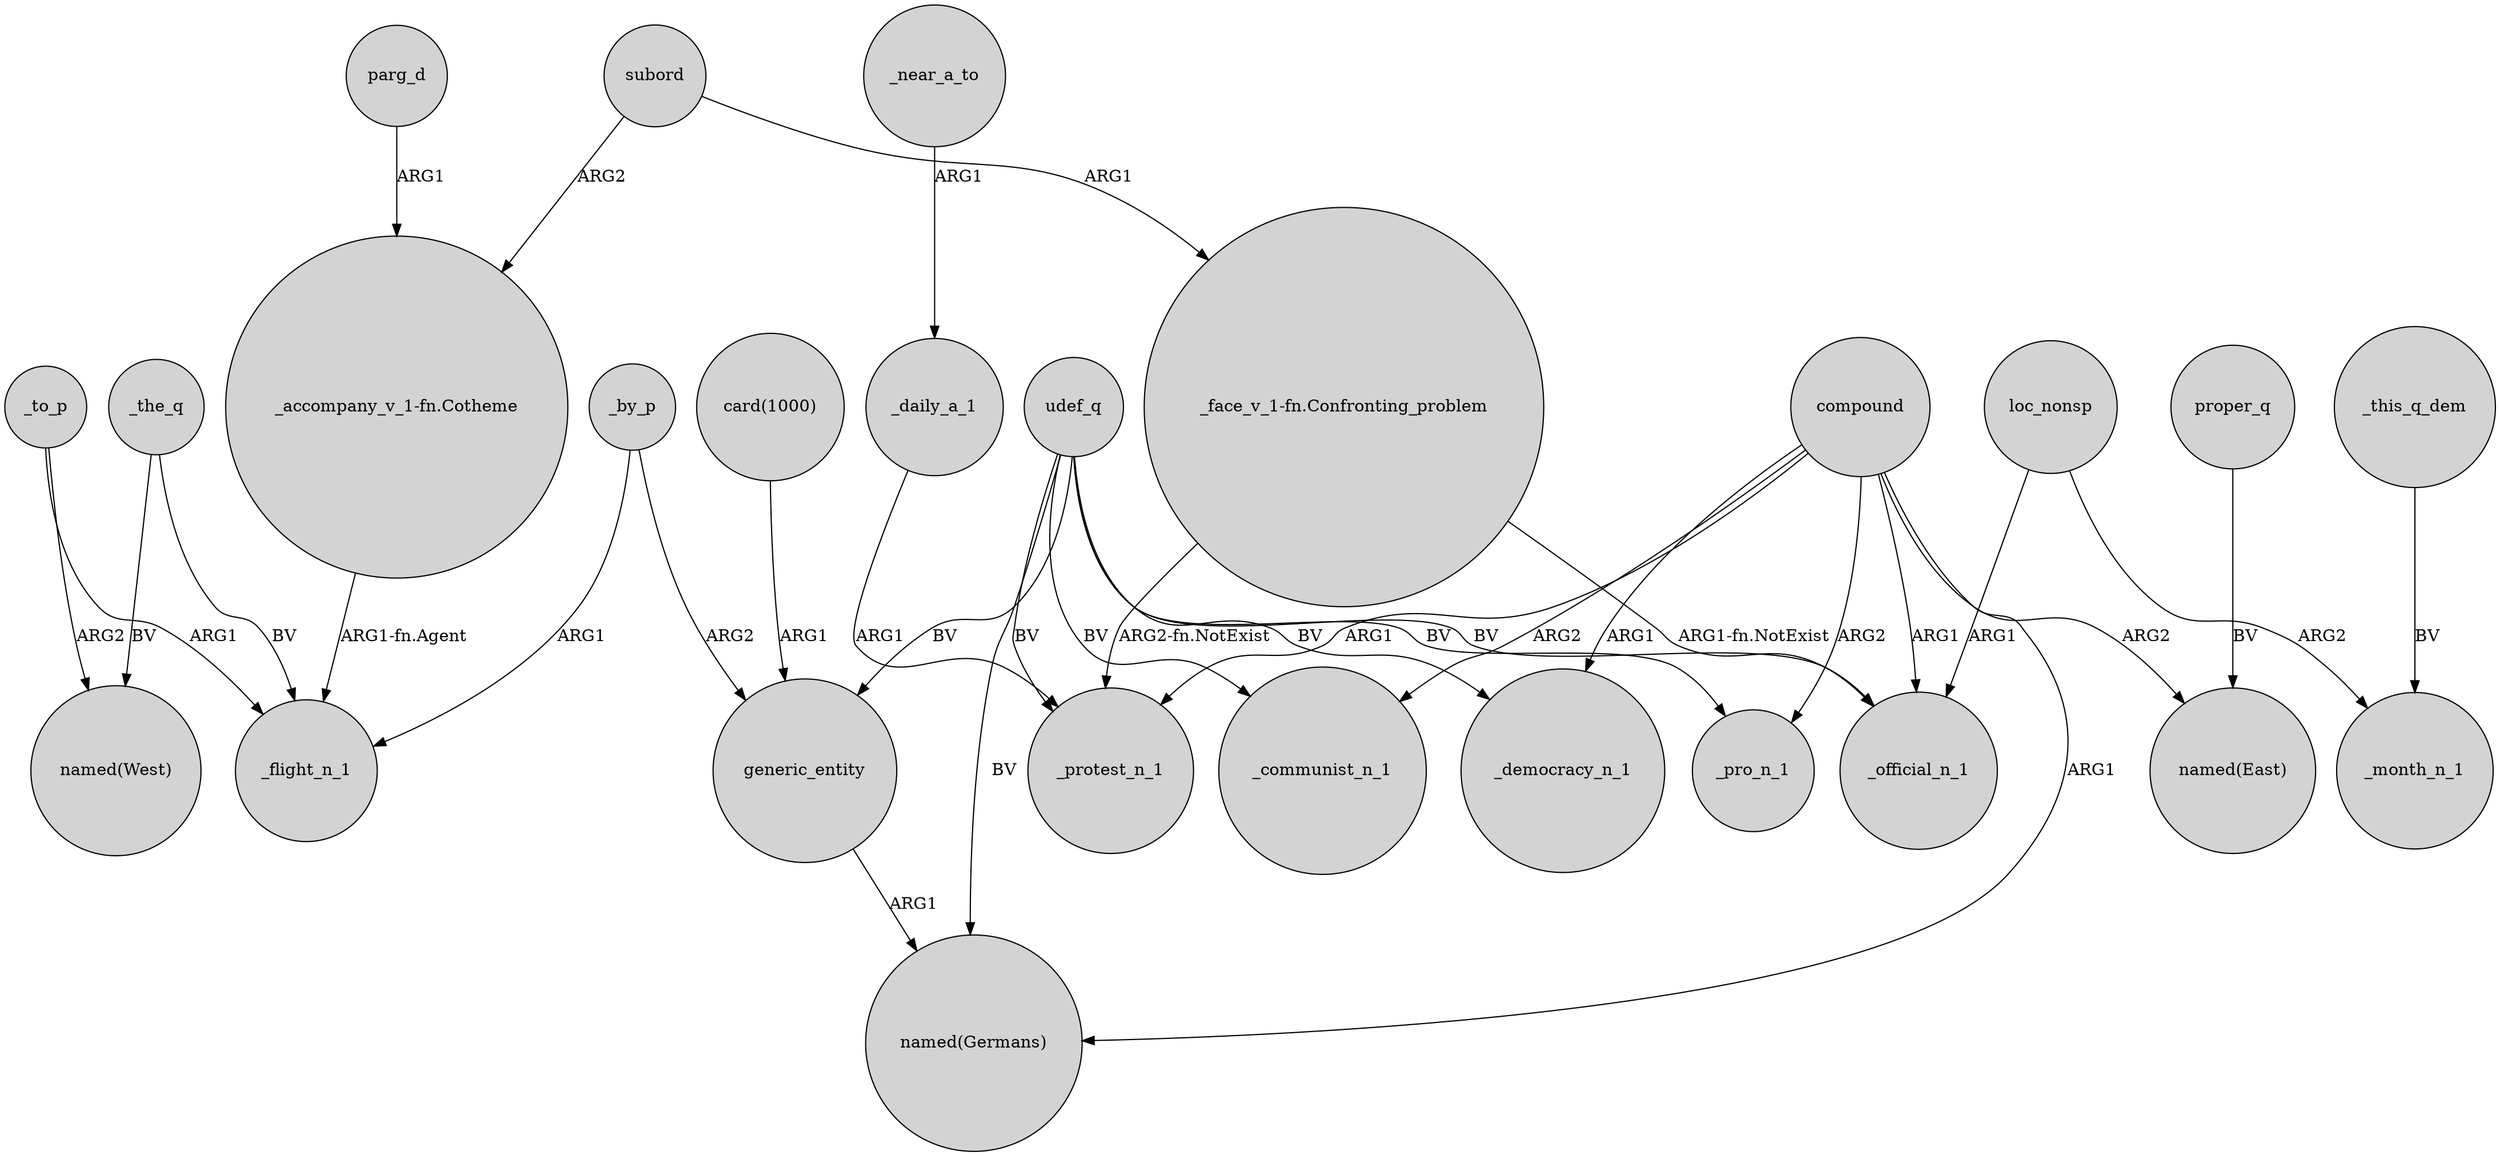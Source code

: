 digraph {
	node [shape=circle style=filled]
	_to_p -> "named(West)" [label=ARG2]
	_daily_a_1 -> _protest_n_1 [label=ARG1]
	udef_q -> generic_entity [label=BV]
	parg_d -> "_accompany_v_1-fn.Cotheme" [label=ARG1]
	_near_a_to -> _daily_a_1 [label=ARG1]
	_by_p -> generic_entity [label=ARG2]
	_this_q_dem -> _month_n_1 [label=BV]
	_to_p -> _flight_n_1 [label=ARG1]
	compound -> _pro_n_1 [label=ARG2]
	subord -> "_accompany_v_1-fn.Cotheme" [label=ARG2]
	"_accompany_v_1-fn.Cotheme" -> _flight_n_1 [label="ARG1-fn.Agent"]
	_the_q -> _flight_n_1 [label=BV]
	_by_p -> _flight_n_1 [label=ARG1]
	compound -> "named(Germans)" [label=ARG1]
	"card(1000)" -> generic_entity [label=ARG1]
	udef_q -> _communist_n_1 [label=BV]
	udef_q -> _protest_n_1 [label=BV]
	udef_q -> _democracy_n_1 [label=BV]
	subord -> "_face_v_1-fn.Confronting_problem" [label=ARG1]
	udef_q -> _official_n_1 [label=BV]
	"_face_v_1-fn.Confronting_problem" -> _protest_n_1 [label="ARG2-fn.NotExist"]
	udef_q -> _pro_n_1 [label=BV]
	udef_q -> "named(Germans)" [label=BV]
	compound -> _communist_n_1 [label=ARG2]
	generic_entity -> "named(Germans)" [label=ARG1]
	compound -> _official_n_1 [label=ARG1]
	compound -> _democracy_n_1 [label=ARG1]
	"_face_v_1-fn.Confronting_problem" -> _official_n_1 [label="ARG1-fn.NotExist"]
	loc_nonsp -> _month_n_1 [label=ARG2]
	_the_q -> "named(West)" [label=BV]
	compound -> _protest_n_1 [label=ARG1]
	proper_q -> "named(East)" [label=BV]
	compound -> "named(East)" [label=ARG2]
	loc_nonsp -> _official_n_1 [label=ARG1]
}
